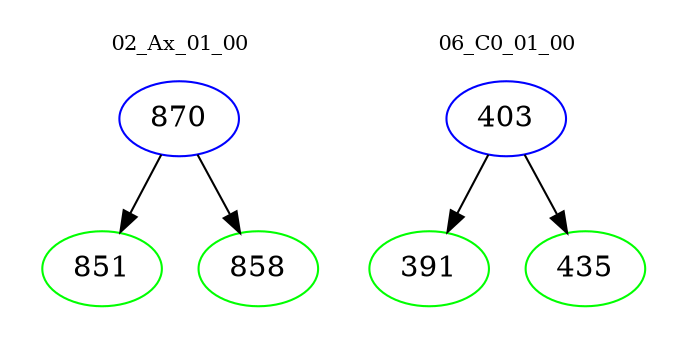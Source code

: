 digraph{
subgraph cluster_0 {
color = white
label = "02_Ax_01_00";
fontsize=10;
T0_870 [label="870", color="blue"]
T0_870 -> T0_851 [color="black"]
T0_851 [label="851", color="green"]
T0_870 -> T0_858 [color="black"]
T0_858 [label="858", color="green"]
}
subgraph cluster_1 {
color = white
label = "06_C0_01_00";
fontsize=10;
T1_403 [label="403", color="blue"]
T1_403 -> T1_391 [color="black"]
T1_391 [label="391", color="green"]
T1_403 -> T1_435 [color="black"]
T1_435 [label="435", color="green"]
}
}
